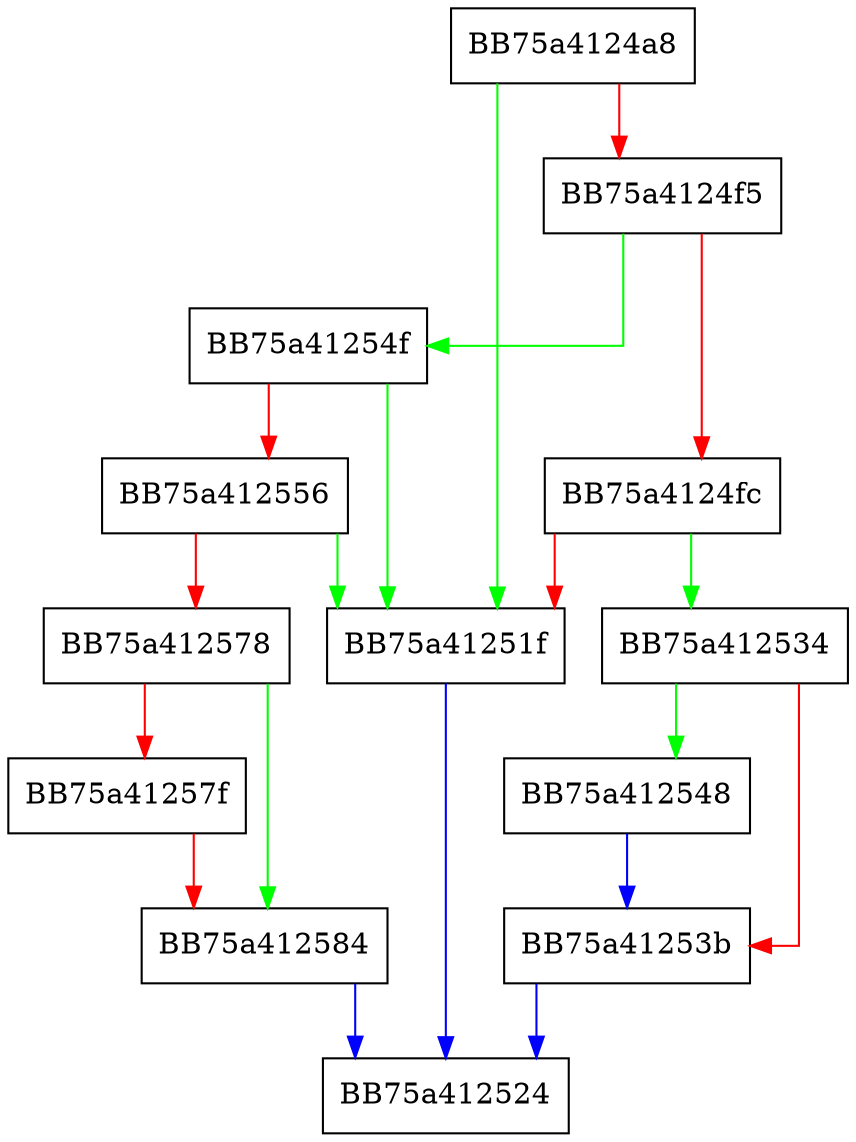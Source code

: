digraph GetAmsiOperationPPID {
  node [shape="box"];
  graph [splines=ortho];
  BB75a4124a8 -> BB75a41251f [color="green"];
  BB75a4124a8 -> BB75a4124f5 [color="red"];
  BB75a4124f5 -> BB75a41254f [color="green"];
  BB75a4124f5 -> BB75a4124fc [color="red"];
  BB75a4124fc -> BB75a412534 [color="green"];
  BB75a4124fc -> BB75a41251f [color="red"];
  BB75a41251f -> BB75a412524 [color="blue"];
  BB75a412534 -> BB75a412548 [color="green"];
  BB75a412534 -> BB75a41253b [color="red"];
  BB75a41253b -> BB75a412524 [color="blue"];
  BB75a412548 -> BB75a41253b [color="blue"];
  BB75a41254f -> BB75a41251f [color="green"];
  BB75a41254f -> BB75a412556 [color="red"];
  BB75a412556 -> BB75a41251f [color="green"];
  BB75a412556 -> BB75a412578 [color="red"];
  BB75a412578 -> BB75a412584 [color="green"];
  BB75a412578 -> BB75a41257f [color="red"];
  BB75a41257f -> BB75a412584 [color="red"];
  BB75a412584 -> BB75a412524 [color="blue"];
}
